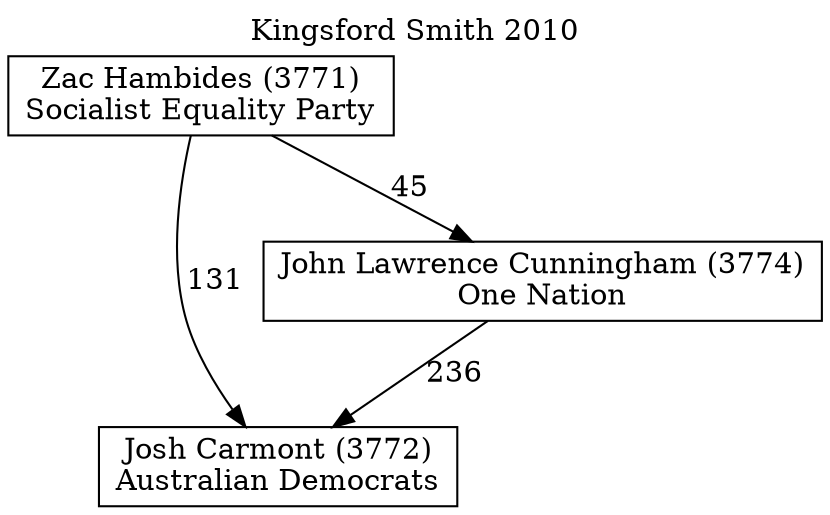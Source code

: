 // House preference flow
digraph "Josh Carmont (3772)_Kingsford Smith_2010" {
	graph [label="Kingsford Smith 2010" labelloc=t mclimit=10]
	node [shape=box]
	"Josh Carmont (3772)" [label="Josh Carmont (3772)
Australian Democrats"]
	"John Lawrence Cunningham (3774)" [label="John Lawrence Cunningham (3774)
One Nation"]
	"Zac Hambides (3771)" [label="Zac Hambides (3771)
Socialist Equality Party"]
	"John Lawrence Cunningham (3774)" -> "Josh Carmont (3772)" [label=236]
	"Zac Hambides (3771)" -> "John Lawrence Cunningham (3774)" [label=45]
	"Zac Hambides (3771)" -> "Josh Carmont (3772)" [label=131]
}
